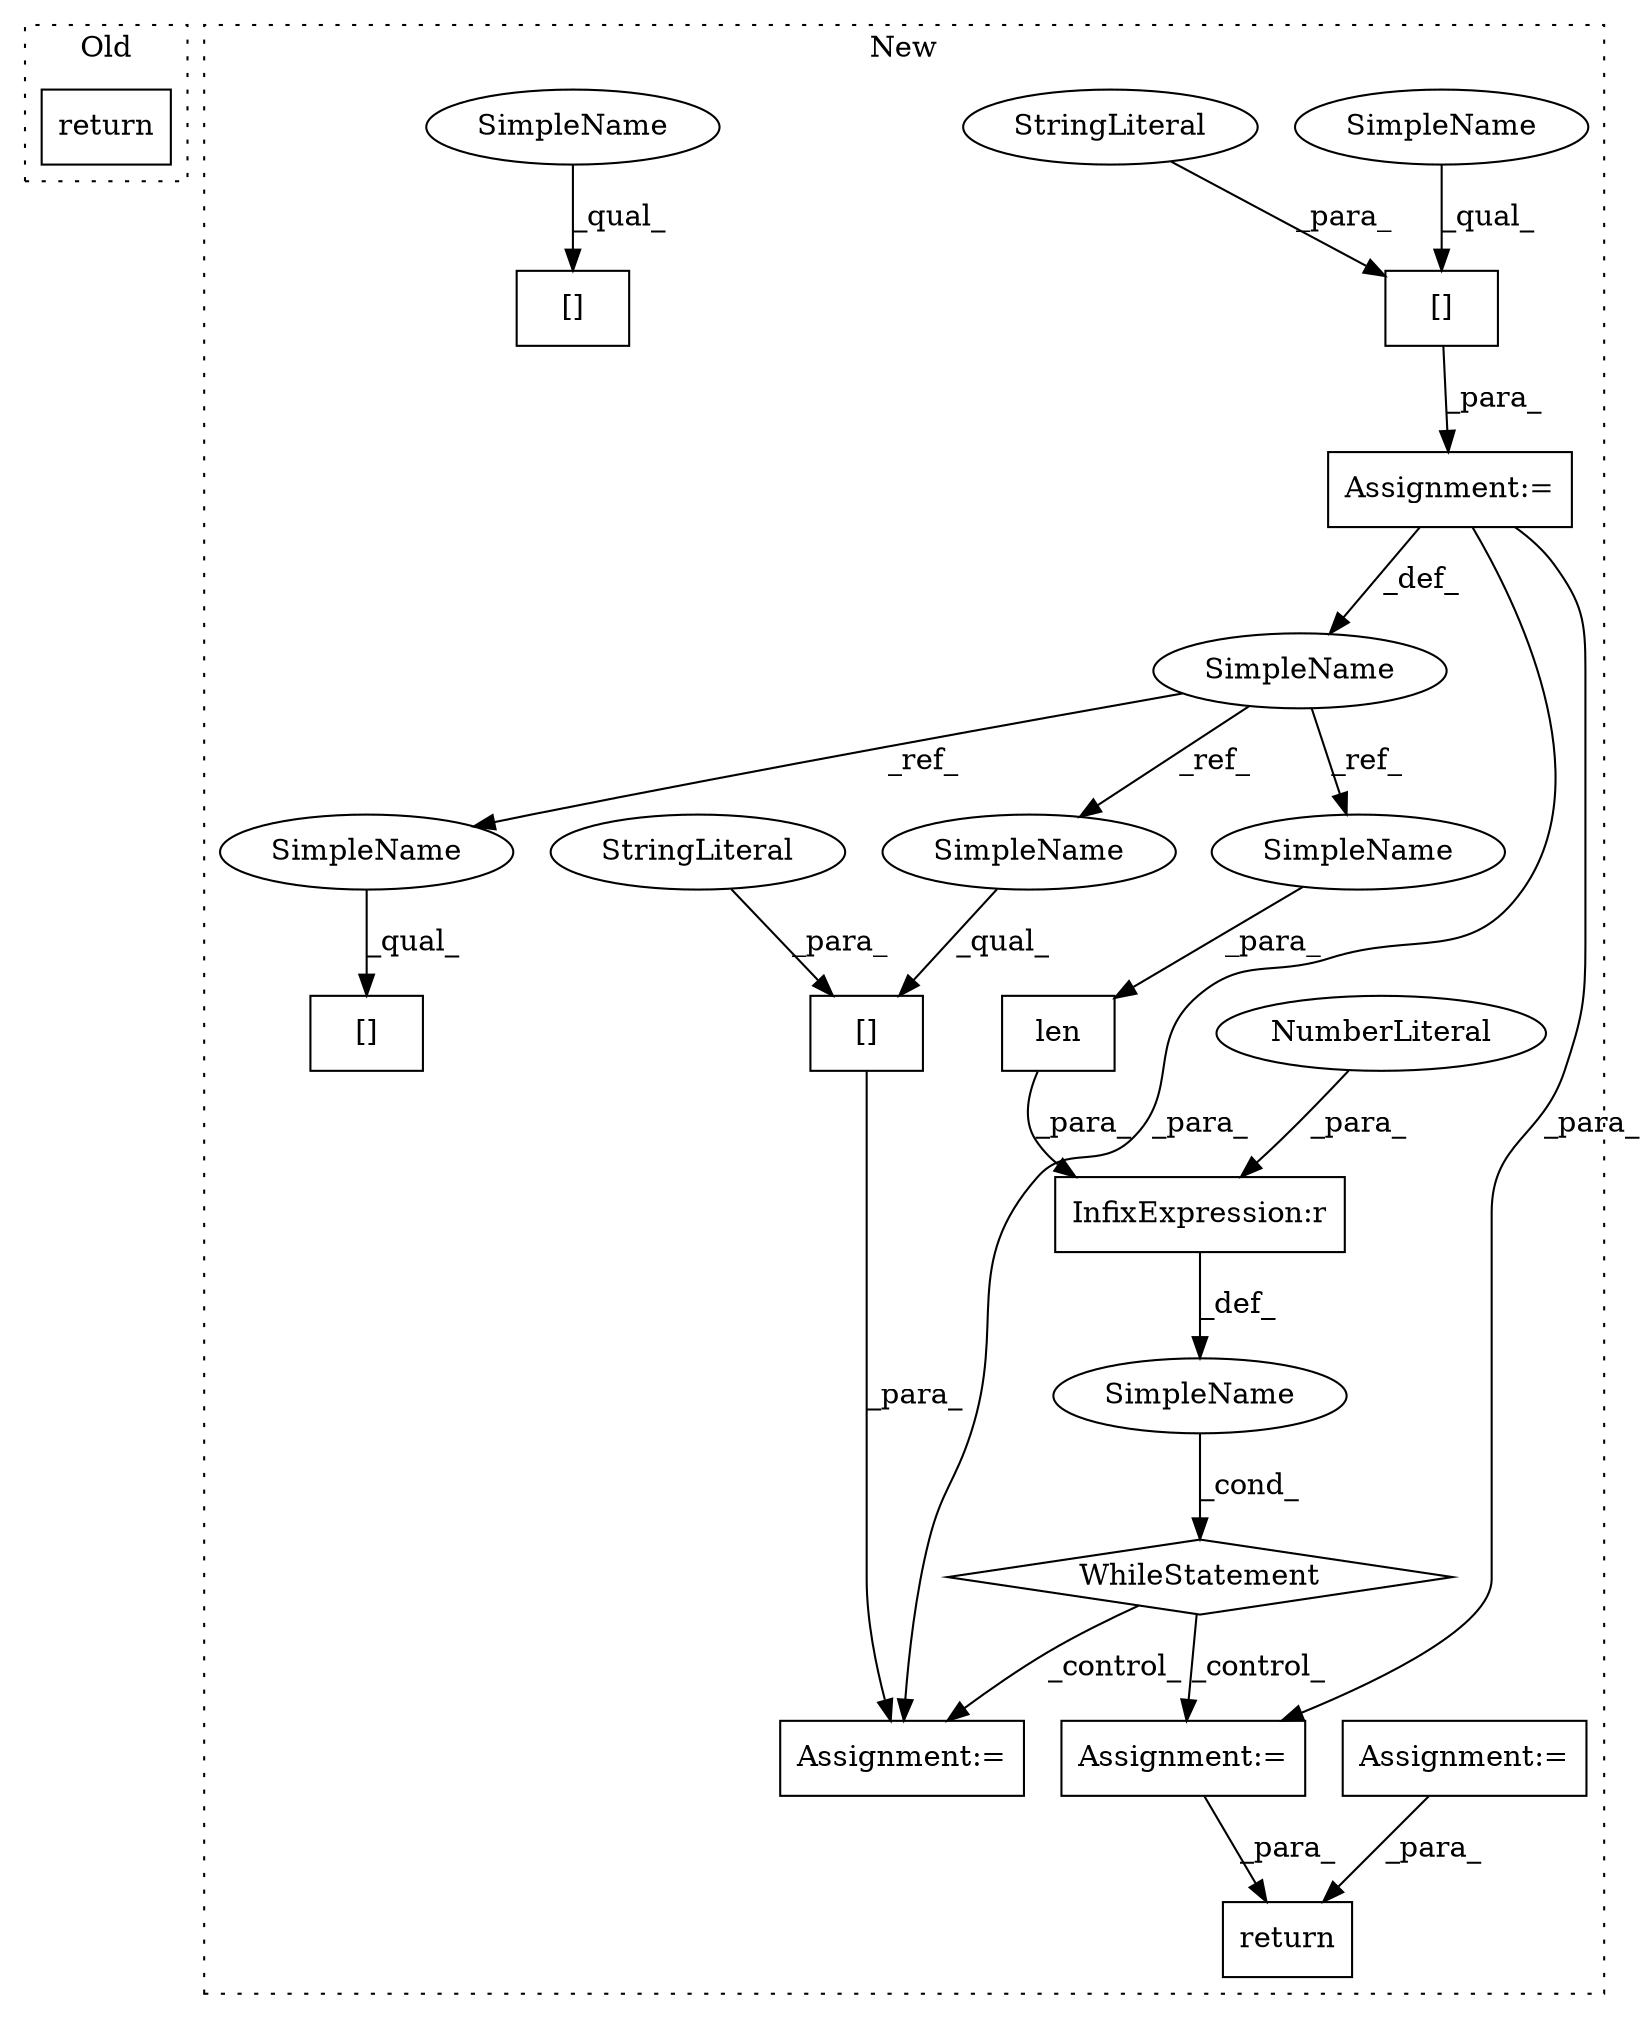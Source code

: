 digraph G {
subgraph cluster0 {
1 [label="return" a="41" s="32510" l="7" shape="box"];
label = "Old";
style="dotted";
}
subgraph cluster1 {
2 [label="WhileStatement" a="61" s="36403,36426" l="7,2" shape="diamond"];
3 [label="Assignment:=" a="7" s="36454" l="1" shape="box"];
4 [label="SimpleName" a="42" s="" l="" shape="ellipse"];
5 [label="InfixExpression:r" a="27" s="36421" l="3" shape="box"];
6 [label="Assignment:=" a="7" s="36306" l="1" shape="box"];
7 [label="NumberLiteral" a="34" s="36424" l="1" shape="ellipse"];
8 [label="return" a="41" s="36854" l="7" shape="box"];
9 [label="[]" a="2" s="36473,36504" l="6,1" shape="box"];
10 [label="len" a="32" s="36411,36420" l="4,1" shape="box"];
11 [label="[]" a="2" s="36307,36338" l="6,1" shape="box"];
12 [label="StringLiteral" a="45" s="36313" l="25" shape="ellipse"];
13 [label="[]" a="2" s="36744,36775" l="6,1" shape="box"];
14 [label="SimpleName" a="42" s="36301" l="5" shape="ellipse"];
15 [label="StringLiteral" a="45" s="36750" l="25" shape="ellipse"];
16 [label="[]" a="2" s="36189,36220" l="6,1" shape="box"];
17 [label="Assignment:=" a="7" s="36743" l="1" shape="box"];
18 [label="Assignment:=" a="7" s="36170" l="1" shape="box"];
19 [label="SimpleName" a="42" s="36307" l="5" shape="ellipse"];
20 [label="SimpleName" a="42" s="36189" l="5" shape="ellipse"];
21 [label="SimpleName" a="42" s="36473" l="5" shape="ellipse"];
22 [label="SimpleName" a="42" s="36415" l="5" shape="ellipse"];
23 [label="SimpleName" a="42" s="36744" l="5" shape="ellipse"];
label = "New";
style="dotted";
}
2 -> 3 [label="_control_"];
2 -> 17 [label="_control_"];
3 -> 8 [label="_para_"];
4 -> 2 [label="_cond_"];
5 -> 4 [label="_def_"];
6 -> 17 [label="_para_"];
6 -> 14 [label="_def_"];
6 -> 3 [label="_para_"];
7 -> 5 [label="_para_"];
10 -> 5 [label="_para_"];
11 -> 6 [label="_para_"];
12 -> 11 [label="_para_"];
13 -> 17 [label="_para_"];
14 -> 22 [label="_ref_"];
14 -> 21 [label="_ref_"];
14 -> 23 [label="_ref_"];
15 -> 13 [label="_para_"];
18 -> 8 [label="_para_"];
19 -> 11 [label="_qual_"];
20 -> 16 [label="_qual_"];
21 -> 9 [label="_qual_"];
22 -> 10 [label="_para_"];
23 -> 13 [label="_qual_"];
}